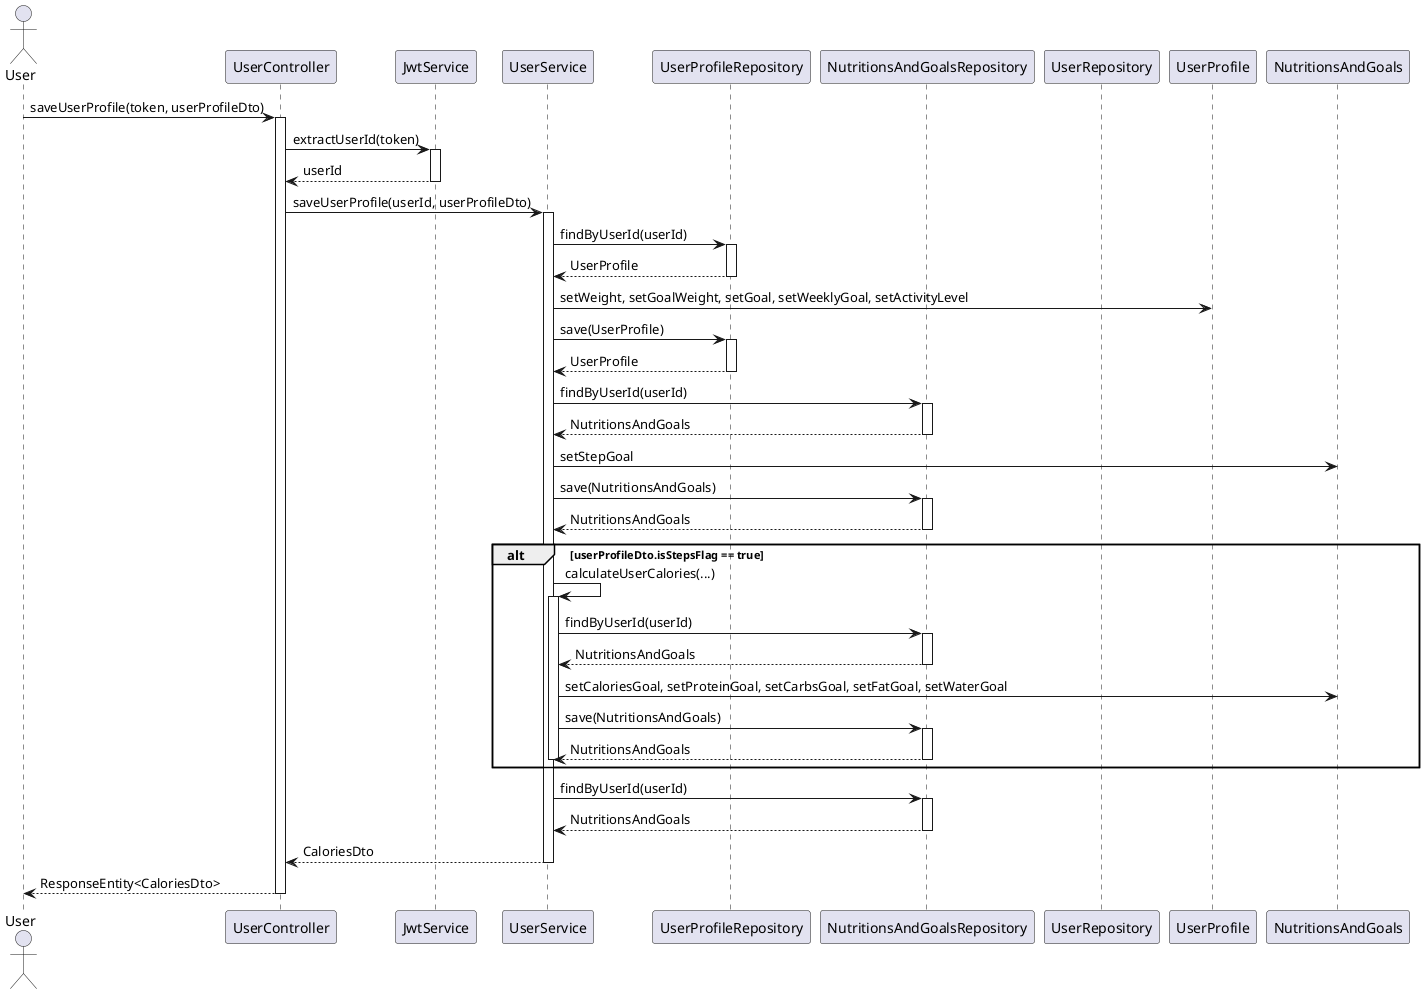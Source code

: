 @startuml
actor User
participant UserController
participant JwtService
participant UserService
participant UserProfileRepository
participant NutritionsAndGoalsRepository
participant UserRepository

User -> UserController : saveUserProfile(token, userProfileDto)
activate UserController

UserController -> JwtService : extractUserId(token)
activate JwtService
JwtService --> UserController : userId
deactivate JwtService

UserController -> UserService : saveUserProfile(userId, userProfileDto)
activate UserService

UserService -> UserProfileRepository : findByUserId(userId)
activate UserProfileRepository
UserProfileRepository --> UserService : UserProfile
deactivate UserProfileRepository

UserService -> UserProfile : setWeight, setGoalWeight, setGoal, setWeeklyGoal, setActivityLevel
UserService -> UserProfileRepository : save(UserProfile)
activate UserProfileRepository
UserProfileRepository --> UserService : UserProfile
deactivate UserProfileRepository

UserService -> NutritionsAndGoalsRepository : findByUserId(userId)
activate NutritionsAndGoalsRepository
NutritionsAndGoalsRepository --> UserService : NutritionsAndGoals
deactivate NutritionsAndGoalsRepository

UserService -> NutritionsAndGoals : setStepGoal

UserService -> NutritionsAndGoalsRepository : save(NutritionsAndGoals)
activate NutritionsAndGoalsRepository
NutritionsAndGoalsRepository --> UserService : NutritionsAndGoals
deactivate NutritionsAndGoalsRepository

alt userProfileDto.isStepsFlag == true
    UserService -> UserService : calculateUserCalories(...)
    activate UserService
    UserService -> NutritionsAndGoalsRepository : findByUserId(userId)
    activate NutritionsAndGoalsRepository
    NutritionsAndGoalsRepository --> UserService : NutritionsAndGoals
    deactivate NutritionsAndGoalsRepository

    UserService -> NutritionsAndGoals : setCaloriesGoal, setProteinGoal, setCarbsGoal, setFatGoal, setWaterGoal
    UserService -> NutritionsAndGoalsRepository : save(NutritionsAndGoals)
    activate NutritionsAndGoalsRepository
    NutritionsAndGoalsRepository --> UserService : NutritionsAndGoals
    deactivate NutritionsAndGoalsRepository
    deactivate UserService
end

UserService -> NutritionsAndGoalsRepository : findByUserId(userId)
activate NutritionsAndGoalsRepository
NutritionsAndGoalsRepository --> UserService : NutritionsAndGoals
deactivate NutritionsAndGoalsRepository

UserService --> UserController : CaloriesDto
deactivate UserService

UserController --> User : ResponseEntity<CaloriesDto>
deactivate UserController
@enduml
